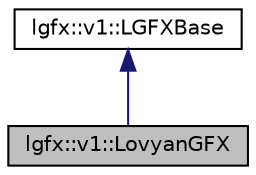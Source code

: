 digraph "lgfx::v1::LovyanGFX"
{
 // LATEX_PDF_SIZE
  edge [fontname="Helvetica",fontsize="10",labelfontname="Helvetica",labelfontsize="10"];
  node [fontname="Helvetica",fontsize="10",shape=record];
  Node1 [label="lgfx::v1::LovyanGFX",height=0.2,width=0.4,color="black", fillcolor="grey75", style="filled", fontcolor="black",tooltip="LovyanGFX class. that depend on the include order of the environment, such as file system,..."];
  Node2 -> Node1 [dir="back",color="midnightblue",fontsize="10",style="solid",fontname="Helvetica"];
  Node2 [label="lgfx::v1::LGFXBase",height=0.2,width=0.4,color="black", fillcolor="white", style="filled",URL="$classlgfx_1_1v1_1_1LGFXBase.html",tooltip=" "];
}
